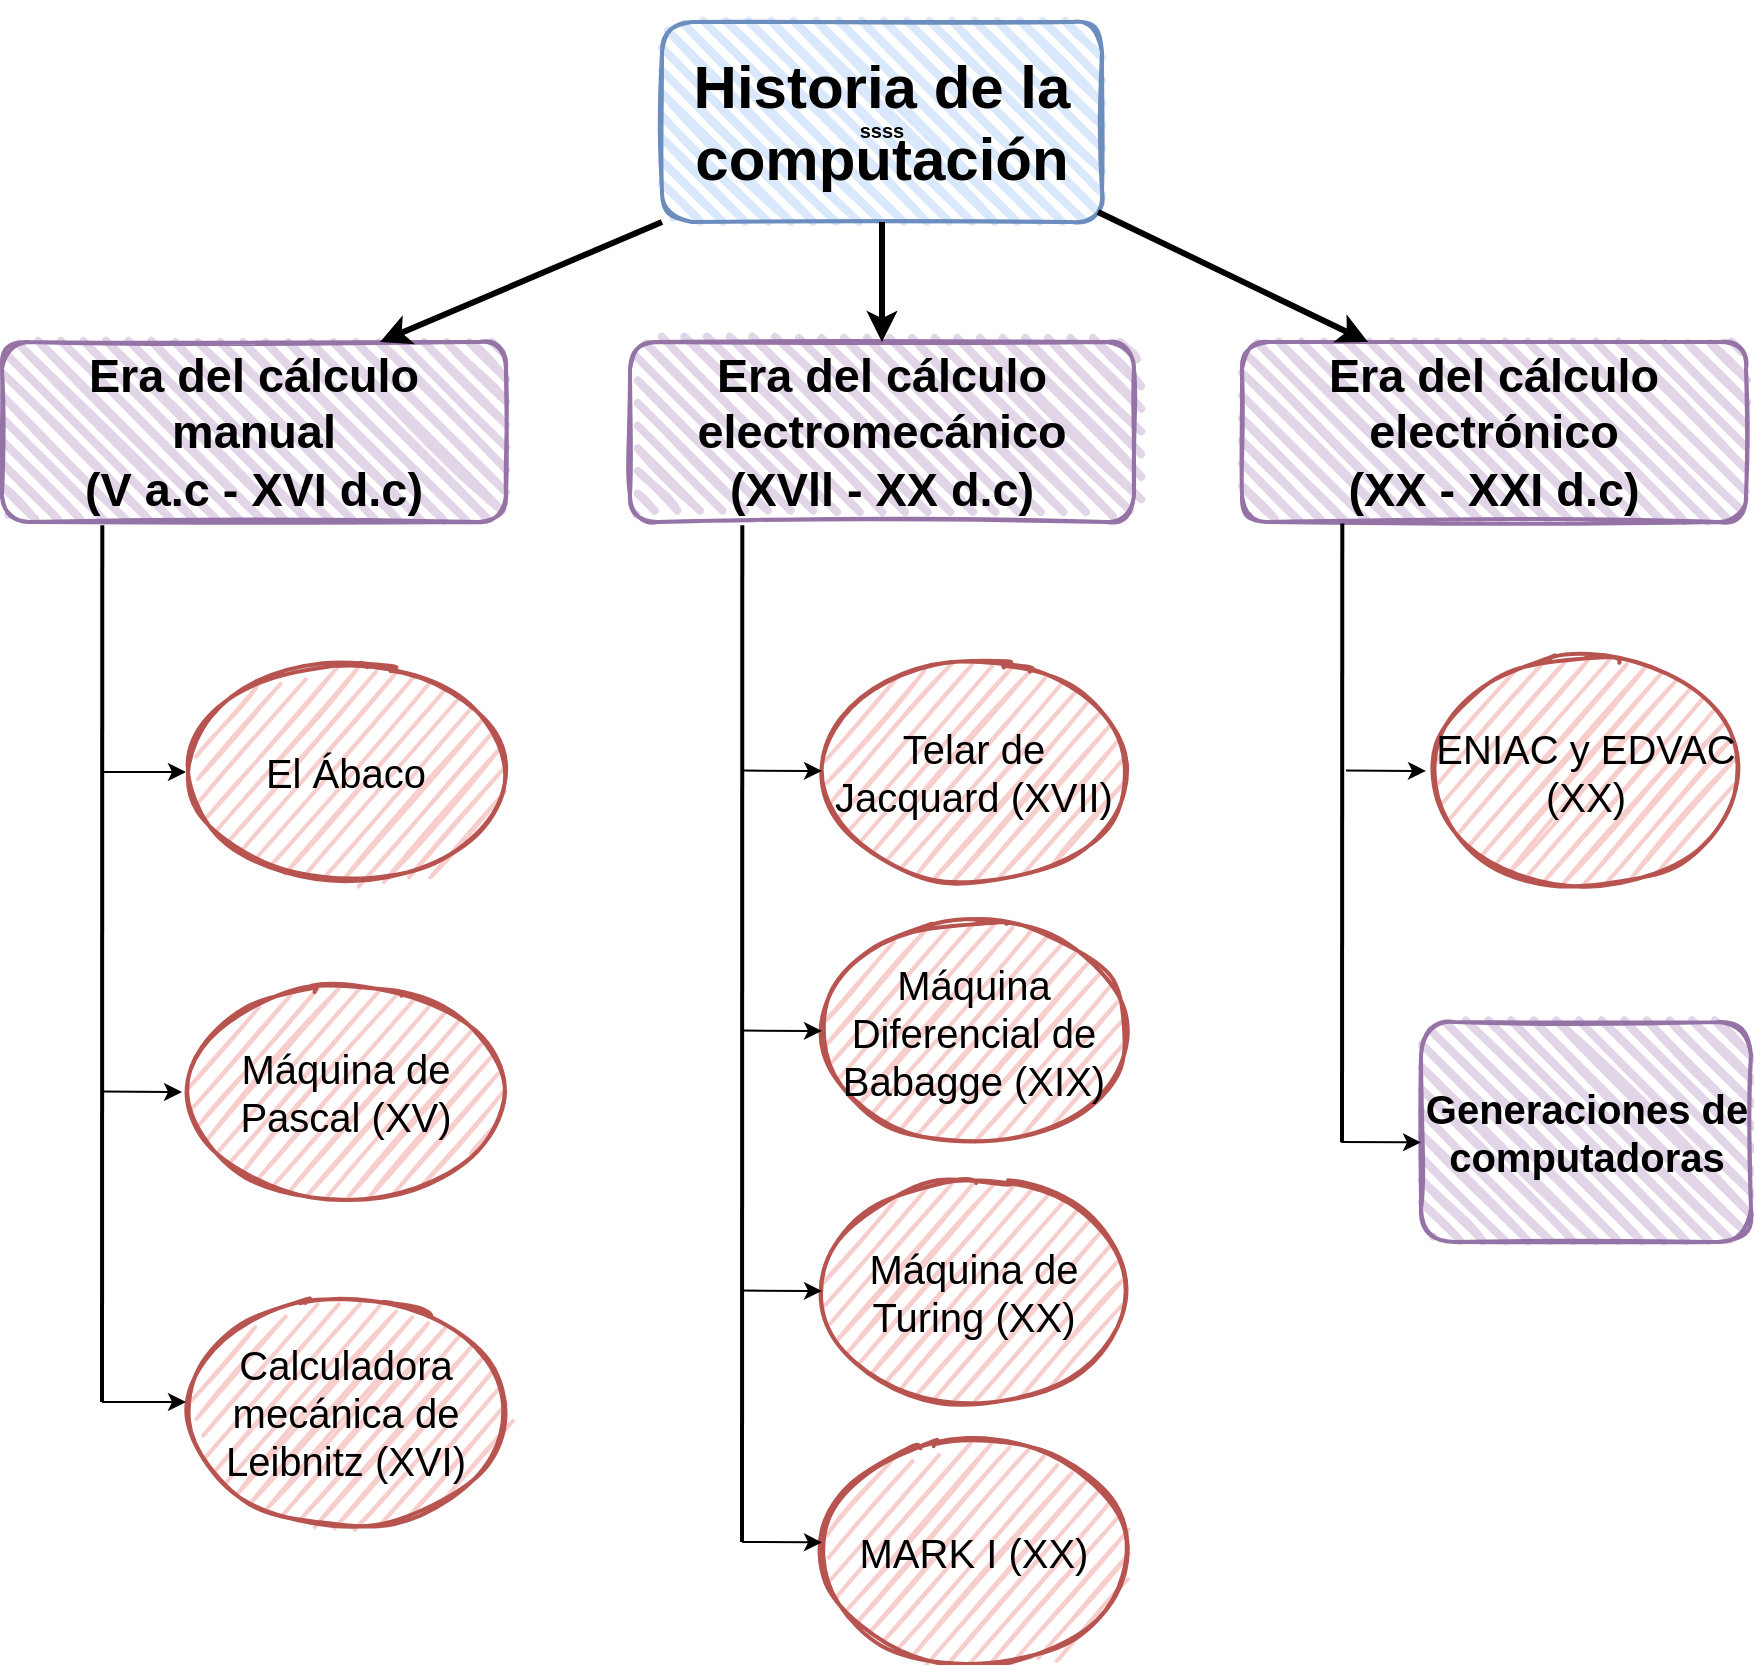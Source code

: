 <mxfile version="14.9.1" type="google"><diagram id="hoJ7FV97xNMjTo8Ns_gc" name="Page-1"><mxGraphModel dx="1240" dy="656" grid="1" gridSize="10" guides="1" tooltips="1" connect="1" arrows="1" fold="1" page="1" pageScale="1" pageWidth="827" pageHeight="1169" math="0" shadow="0"><root><mxCell id="0"/><mxCell id="1" parent="0"/><mxCell id="uYEhH9lZxsJYAr_BCvpQ-1" value="&lt;h1&gt;&lt;font color=&quot;transparent&quot;&gt;&lt;font size=&quot;1&quot;&gt;ssss&lt;/font&gt;&lt;/font&gt;&lt;/h1&gt;" style="rounded=1;whiteSpace=wrap;html=1;strokeWidth=2;fillWeight=4;hachureGap=8;hachureAngle=45;fillColor=#dae8fc;sketch=1;strokeColor=#6c8ebf;" parent="1" vertex="1"><mxGeometry x="420" y="40" width="220" height="100" as="geometry"/></mxCell><mxCell id="uYEhH9lZxsJYAr_BCvpQ-3" value="&lt;h2&gt;Historia de la computación&lt;/h2&gt;" style="text;html=1;strokeColor=none;fillColor=none;align=center;verticalAlign=middle;whiteSpace=wrap;rounded=0;fontSize=20;fontStyle=1" parent="1" vertex="1"><mxGeometry x="422" y="45" width="216" height="90" as="geometry"/></mxCell><mxCell id="uYEhH9lZxsJYAr_BCvpQ-4" value="&lt;h3&gt;Era del cálculo manual &lt;br&gt;(V a.c - XVI d.c)&lt;/h3&gt;" style="rounded=1;whiteSpace=wrap;html=1;strokeWidth=2;fillWeight=4;hachureGap=8;hachureAngle=45;fillColor=#e1d5e7;sketch=1;fontSize=20;strokeColor=#9673a6;" parent="1" vertex="1"><mxGeometry x="90" y="200" width="252" height="90" as="geometry"/></mxCell><mxCell id="uYEhH9lZxsJYAr_BCvpQ-8" value="" style="endArrow=classic;html=1;fontSize=20;entryX=0.75;entryY=0;entryDx=0;entryDy=0;exitX=0;exitY=1;exitDx=0;exitDy=0;strokeWidth=3;" parent="1" source="uYEhH9lZxsJYAr_BCvpQ-1" target="uYEhH9lZxsJYAr_BCvpQ-4" edge="1"><mxGeometry width="50" height="50" relative="1" as="geometry"><mxPoint x="220" y="150" as="sourcePoint"/><mxPoint x="270" y="100" as="targetPoint"/></mxGeometry></mxCell><mxCell id="2p45z3OYLgyJIZ-G4AYi-1" value="Calculadora mecánica de Leibnitz (XVI)" style="ellipse;whiteSpace=wrap;html=1;strokeWidth=2;fillWeight=2;hachureGap=8;fillColor=#f8cecc;fillStyle=dots;sketch=1;fontSize=20;strokeColor=#b85450;" vertex="1" parent="1"><mxGeometry x="182" y="680" width="160" height="110" as="geometry"/></mxCell><mxCell id="2p45z3OYLgyJIZ-G4AYi-2" value="" style="endArrow=none;html=1;entryX=0.199;entryY=1.018;entryDx=0;entryDy=0;entryPerimeter=0;fontSize=12;strokeWidth=2;" edge="1" parent="1" target="uYEhH9lZxsJYAr_BCvpQ-4"><mxGeometry width="50" height="50" relative="1" as="geometry"><mxPoint x="140" y="730" as="sourcePoint"/><mxPoint x="150" y="370" as="targetPoint"/></mxGeometry></mxCell><mxCell id="2p45z3OYLgyJIZ-G4AYi-3" value="" style="endArrow=classic;html=1;" edge="1" parent="1"><mxGeometry width="50" height="50" relative="1" as="geometry"><mxPoint x="140" y="730" as="sourcePoint"/><mxPoint x="182" y="730" as="targetPoint"/></mxGeometry></mxCell><mxCell id="2p45z3OYLgyJIZ-G4AYi-5" value="Máquina de Pascal (XV)" style="ellipse;whiteSpace=wrap;html=1;strokeWidth=2;fillWeight=2;hachureGap=8;fillColor=#f8cecc;fillStyle=dots;sketch=1;fontSize=20;strokeColor=#b85450;" vertex="1" parent="1"><mxGeometry x="182" y="520" width="160" height="110" as="geometry"/></mxCell><mxCell id="2p45z3OYLgyJIZ-G4AYi-6" value="El Ábaco" style="ellipse;whiteSpace=wrap;html=1;strokeWidth=2;fillWeight=2;hachureGap=8;fillColor=#f8cecc;fillStyle=dots;sketch=1;fontSize=20;strokeColor=#b85450;" vertex="1" parent="1"><mxGeometry x="182" y="360" width="160" height="110" as="geometry"/></mxCell><mxCell id="2p45z3OYLgyJIZ-G4AYi-7" value="" style="endArrow=classic;html=1;" edge="1" parent="1"><mxGeometry width="50" height="50" relative="1" as="geometry"><mxPoint x="140" y="574.8" as="sourcePoint"/><mxPoint x="180" y="575" as="targetPoint"/></mxGeometry></mxCell><mxCell id="2p45z3OYLgyJIZ-G4AYi-8" value="" style="endArrow=classic;html=1;" edge="1" parent="1"><mxGeometry width="50" height="50" relative="1" as="geometry"><mxPoint x="140" y="415" as="sourcePoint"/><mxPoint x="182" y="415" as="targetPoint"/></mxGeometry></mxCell><mxCell id="2p45z3OYLgyJIZ-G4AYi-9" value="&lt;h3&gt;Era del cálculo electromecánico &lt;br&gt;(XVll - XX d.c)&lt;/h3&gt;" style="rounded=1;whiteSpace=wrap;html=1;strokeWidth=2;fillWeight=4;hachureGap=8;hachureAngle=45;fillColor=#e1d5e7;sketch=1;fontSize=20;strokeColor=#9673a6;" vertex="1" parent="1"><mxGeometry x="404" y="200" width="252" height="90" as="geometry"/></mxCell><mxCell id="2p45z3OYLgyJIZ-G4AYi-10" value="Telar de Jacquard (XVII) " style="ellipse;whiteSpace=wrap;html=1;strokeWidth=2;fillWeight=2;hachureGap=8;fillColor=#f8cecc;fillStyle=dots;sketch=1;fontSize=20;strokeColor=#b85450;" vertex="1" parent="1"><mxGeometry x="496" y="360" width="160" height="110" as="geometry"/></mxCell><mxCell id="2p45z3OYLgyJIZ-G4AYi-11" value="Máquina Diferencial de Babagge (XIX) " style="ellipse;whiteSpace=wrap;html=1;strokeWidth=2;fillWeight=2;hachureGap=8;fillColor=#f8cecc;fillStyle=dots;sketch=1;fontSize=20;strokeColor=#b85450;" vertex="1" parent="1"><mxGeometry x="496" y="490" width="160" height="110" as="geometry"/></mxCell><mxCell id="2p45z3OYLgyJIZ-G4AYi-12" value="Máquina de Turing (XX)" style="ellipse;whiteSpace=wrap;html=1;strokeWidth=2;fillWeight=2;hachureGap=8;fillColor=#f8cecc;fillStyle=dots;sketch=1;fontSize=20;strokeColor=#b85450;" vertex="1" parent="1"><mxGeometry x="496" y="620" width="160" height="110" as="geometry"/></mxCell><mxCell id="2p45z3OYLgyJIZ-G4AYi-13" value="MARK I (XX) " style="ellipse;whiteSpace=wrap;html=1;strokeWidth=2;fillWeight=2;hachureGap=8;fillColor=#f8cecc;fillStyle=dots;sketch=1;fontSize=20;strokeColor=#b85450;" vertex="1" parent="1"><mxGeometry x="496" y="750" width="160" height="110" as="geometry"/></mxCell><mxCell id="2p45z3OYLgyJIZ-G4AYi-14" value="&lt;h3&gt;Era del cálculo electrónico &lt;br&gt;(XX - XXI d.c)&lt;/h3&gt;" style="rounded=1;whiteSpace=wrap;html=1;strokeWidth=2;fillWeight=4;hachureGap=8;hachureAngle=45;fillColor=#e1d5e7;sketch=1;fontSize=20;strokeColor=#9673a6;" vertex="1" parent="1"><mxGeometry x="710" y="200" width="252" height="90" as="geometry"/></mxCell><mxCell id="2p45z3OYLgyJIZ-G4AYi-15" value="ENIAC y EDVAC (XX)" style="ellipse;whiteSpace=wrap;html=1;strokeWidth=2;fillWeight=2;hachureGap=8;fillColor=#f8cecc;fillStyle=dots;sketch=1;fontSize=20;strokeColor=#b85450;" vertex="1" parent="1"><mxGeometry x="802" y="360" width="160" height="110" as="geometry"/></mxCell><mxCell id="2p45z3OYLgyJIZ-G4AYi-16" value="&lt;b&gt;Generaciones de computadoras&lt;/b&gt;" style="rounded=1;whiteSpace=wrap;html=1;strokeWidth=2;fillWeight=4;hachureGap=8;hachureAngle=45;fillColor=#e1d5e7;sketch=1;fontSize=20;strokeColor=#9673a6;" vertex="1" parent="1"><mxGeometry x="799.5" y="540" width="165" height="110" as="geometry"/></mxCell><mxCell id="2p45z3OYLgyJIZ-G4AYi-17" value="" style="endArrow=classic;html=1;fontSize=20;entryX=0.5;entryY=0;entryDx=0;entryDy=0;strokeWidth=3;" edge="1" parent="1" target="2p45z3OYLgyJIZ-G4AYi-9"><mxGeometry width="50" height="50" relative="1" as="geometry"><mxPoint x="530" y="140" as="sourcePoint"/><mxPoint x="352" y="210" as="targetPoint"/></mxGeometry></mxCell><mxCell id="2p45z3OYLgyJIZ-G4AYi-18" value="" style="endArrow=classic;html=1;fontSize=20;entryX=0.25;entryY=0;entryDx=0;entryDy=0;exitX=1;exitY=1;exitDx=0;exitDy=0;strokeWidth=3;" edge="1" parent="1" source="uYEhH9lZxsJYAr_BCvpQ-3" target="2p45z3OYLgyJIZ-G4AYi-14"><mxGeometry width="50" height="50" relative="1" as="geometry"><mxPoint x="688" y="160.0" as="sourcePoint"/><mxPoint x="610" y="220" as="targetPoint"/></mxGeometry></mxCell><mxCell id="2p45z3OYLgyJIZ-G4AYi-19" value="" style="endArrow=none;html=1;entryX=0.199;entryY=1.018;entryDx=0;entryDy=0;entryPerimeter=0;strokeWidth=2;" edge="1" parent="1"><mxGeometry width="50" height="50" relative="1" as="geometry"><mxPoint x="460" y="800" as="sourcePoint"/><mxPoint x="460.148" y="291.62" as="targetPoint"/></mxGeometry></mxCell><mxCell id="2p45z3OYLgyJIZ-G4AYi-20" value="" style="endArrow=classic;html=1;" edge="1" parent="1"><mxGeometry width="50" height="50" relative="1" as="geometry"><mxPoint x="460" y="414.29" as="sourcePoint"/><mxPoint x="500" y="414.49" as="targetPoint"/></mxGeometry></mxCell><mxCell id="2p45z3OYLgyJIZ-G4AYi-21" value="" style="endArrow=classic;html=1;" edge="1" parent="1"><mxGeometry width="50" height="50" relative="1" as="geometry"><mxPoint x="460" y="544.29" as="sourcePoint"/><mxPoint x="500" y="544.49" as="targetPoint"/></mxGeometry></mxCell><mxCell id="2p45z3OYLgyJIZ-G4AYi-24" value="" style="endArrow=classic;html=1;" edge="1" parent="1"><mxGeometry width="50" height="50" relative="1" as="geometry"><mxPoint x="460" y="674.29" as="sourcePoint"/><mxPoint x="500" y="674.49" as="targetPoint"/></mxGeometry></mxCell><mxCell id="2p45z3OYLgyJIZ-G4AYi-25" value="" style="endArrow=classic;html=1;" edge="1" parent="1"><mxGeometry width="50" height="50" relative="1" as="geometry"><mxPoint x="460" y="800" as="sourcePoint"/><mxPoint x="500" y="800.2" as="targetPoint"/></mxGeometry></mxCell><mxCell id="2p45z3OYLgyJIZ-G4AYi-26" value="" style="endArrow=none;html=1;entryX=0.199;entryY=1.018;entryDx=0;entryDy=0;entryPerimeter=0;strokeWidth=2;" edge="1" parent="1"><mxGeometry width="50" height="50" relative="1" as="geometry"><mxPoint x="760" y="600" as="sourcePoint"/><mxPoint x="760.148" y="290.81" as="targetPoint"/></mxGeometry></mxCell><mxCell id="2p45z3OYLgyJIZ-G4AYi-27" value="" style="endArrow=classic;html=1;" edge="1" parent="1"><mxGeometry width="50" height="50" relative="1" as="geometry"><mxPoint x="759.5" y="600" as="sourcePoint"/><mxPoint x="799.5" y="600.2" as="targetPoint"/></mxGeometry></mxCell><mxCell id="2p45z3OYLgyJIZ-G4AYi-28" value="" style="endArrow=classic;html=1;" edge="1" parent="1"><mxGeometry width="50" height="50" relative="1" as="geometry"><mxPoint x="762" y="414.29" as="sourcePoint"/><mxPoint x="802" y="414.49" as="targetPoint"/></mxGeometry></mxCell></root></mxGraphModel></diagram></mxfile>